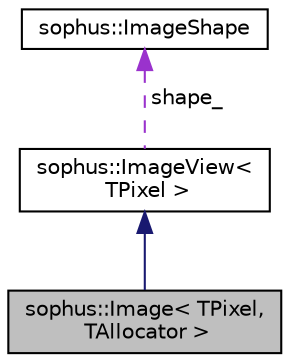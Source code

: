 digraph "sophus::Image&lt; TPixel, TAllocator &gt;"
{
 // LATEX_PDF_SIZE
  edge [fontname="Helvetica",fontsize="10",labelfontname="Helvetica",labelfontsize="10"];
  node [fontname="Helvetica",fontsize="10",shape=record];
  Node1 [label="sophus::Image\< TPixel,\l TAllocator \>",height=0.2,width=0.4,color="black", fillcolor="grey75", style="filled", fontcolor="black",tooltip="Image read-only access to pixels and shared ownership, hence cheap to copy. Type is nullable."];
  Node2 -> Node1 [dir="back",color="midnightblue",fontsize="10",style="solid",fontname="Helvetica"];
  Node2 [label="sophus::ImageView\<\l TPixel \>",height=0.2,width=0.4,color="black", fillcolor="white", style="filled",URL="$structsophus_1_1_image_view.html",tooltip="A view of an (immutable) image, which does not own the data."];
  Node3 -> Node2 [dir="back",color="darkorchid3",fontsize="10",style="dashed",label=" shape_" ,fontname="Helvetica"];
  Node3 [label="sophus::ImageShape",height=0.2,width=0.4,color="black", fillcolor="white", style="filled",URL="$classsophus_1_1_image_shape.html",tooltip="Shape of image: width, height and pitch in bytes."];
}
